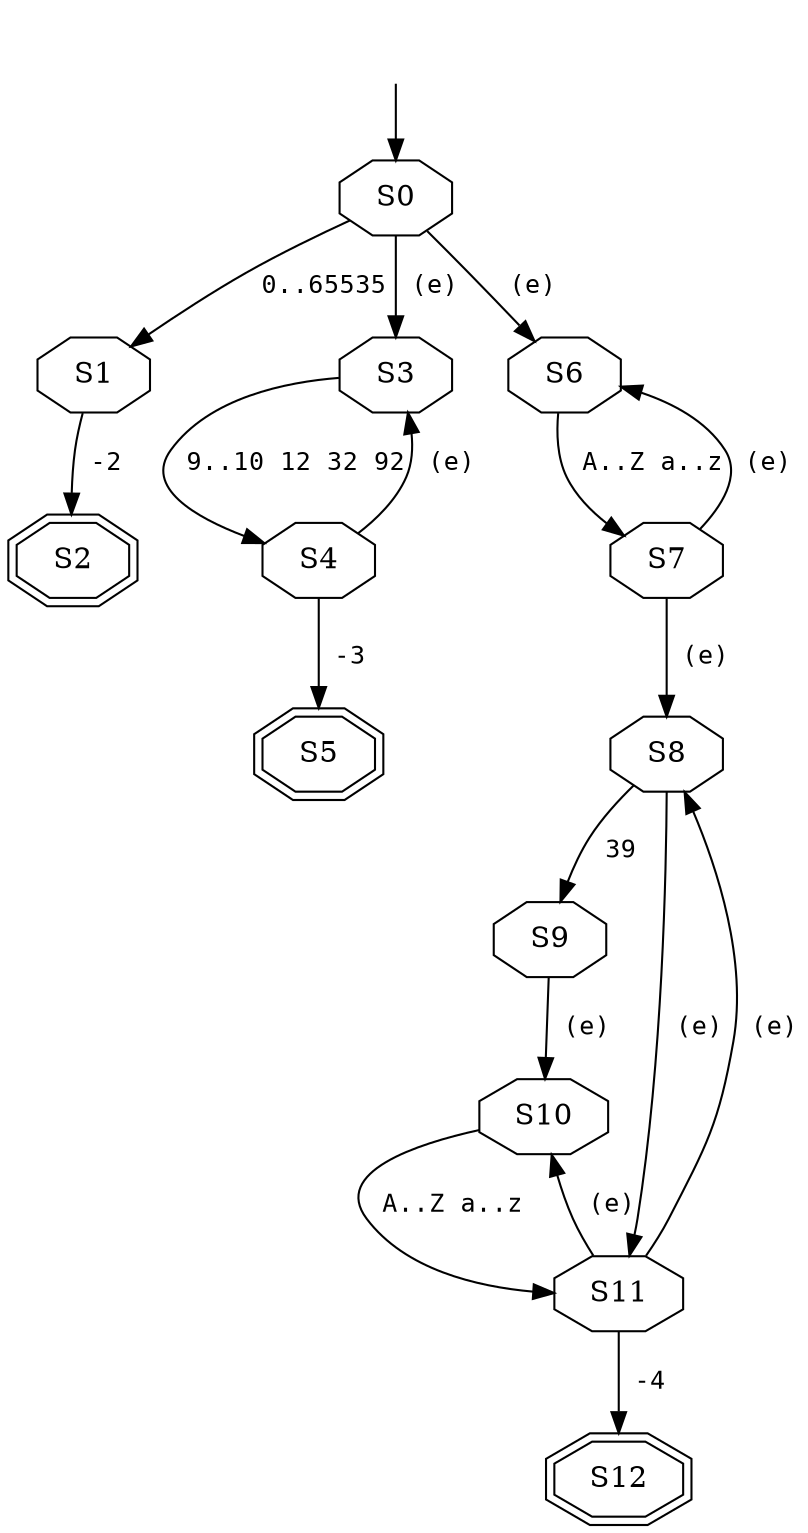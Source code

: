 digraph nfa {
 "" [shape=none]
 "S0" [shape=octagon]
 "S1" [shape=octagon]
 "S2" [shape=doubleoctagon]
 "S3" [shape=octagon]
 "S4" [shape=octagon]
 "S5" [shape=doubleoctagon]
 "S6" [shape=octagon]
 "S7" [shape=octagon]
 "S8" [shape=octagon]
 "S9" [shape=octagon]
 "S10" [shape=octagon]
 "S11" [shape=octagon]
 "S12" [shape=doubleoctagon]

 "" -> "S0"
 "S0" -> "S1" [label=" 0..65535"][fontname=Courier][fontsize=12]
 "S0" -> "S3" [label=" (e)"][fontname=Courier][fontsize=12]
 "S0" -> "S6" [label=" (e)"][fontname=Courier][fontsize=12]
 "S1" -> "S2" [label=" -2"][fontname=Courier][fontsize=12]
 "S3" -> "S4" [label=" 9..10 12 32 92"][fontname=Courier][fontsize=12]
 "S4" -> "S3" [label=" (e)"][fontname=Courier][fontsize=12]
 "S4" -> "S5" [label=" -3"][fontname=Courier][fontsize=12]
 "S6" -> "S7" [label=" A..Z a..z"][fontname=Courier][fontsize=12]
 "S7" -> "S6" [label=" (e)"][fontname=Courier][fontsize=12]
 "S7" -> "S8" [label=" (e)"][fontname=Courier][fontsize=12]
 "S8" -> "S9" [label=" 39"][fontname=Courier][fontsize=12]
 "S8" -> "S11" [label=" (e)"][fontname=Courier][fontsize=12]
 "S9" -> "S10" [label=" (e)"][fontname=Courier][fontsize=12]
 "S10" -> "S11" [label=" A..Z a..z"][fontname=Courier][fontsize=12]
 "S11" -> "S10" [label=" (e)"][fontname=Courier][fontsize=12]
 "S11" -> "S8" [label=" (e)"][fontname=Courier][fontsize=12]
 "S11" -> "S12" [label=" -4"][fontname=Courier][fontsize=12]

}
